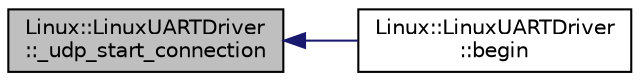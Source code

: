 digraph "Linux::LinuxUARTDriver::_udp_start_connection"
{
 // INTERACTIVE_SVG=YES
  edge [fontname="Helvetica",fontsize="10",labelfontname="Helvetica",labelfontsize="10"];
  node [fontname="Helvetica",fontsize="10",shape=record];
  rankdir="LR";
  Node1 [label="Linux::LinuxUARTDriver\l::_udp_start_connection",height=0.2,width=0.4,color="black", fillcolor="grey75", style="filled" fontcolor="black"];
  Node1 -> Node2 [dir="back",color="midnightblue",fontsize="10",style="solid",fontname="Helvetica"];
  Node2 [label="Linux::LinuxUARTDriver\l::begin",height=0.2,width=0.4,color="black", fillcolor="white", style="filled",URL="$classLinux_1_1LinuxUARTDriver.html#a2f31f84e15f1bc7f7fde7a8a15d9f28f"];
}
